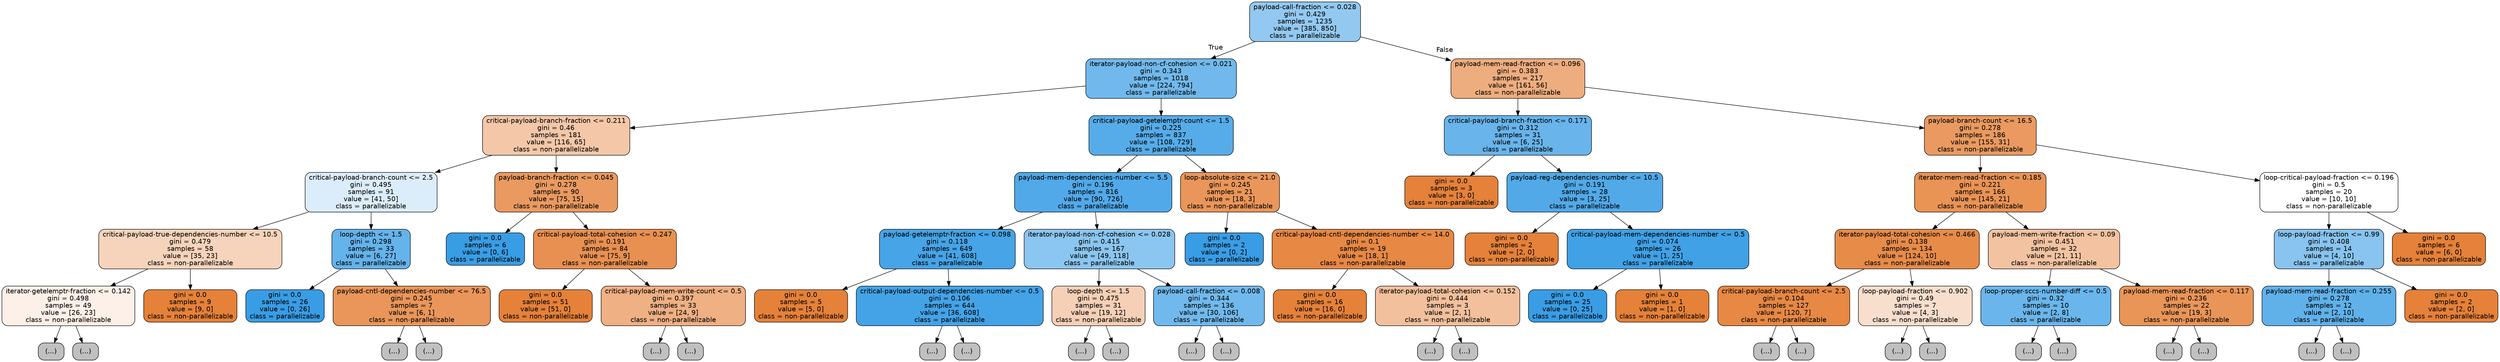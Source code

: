 digraph Tree {
node [shape=box, style="filled, rounded", color="black", fontname=helvetica] ;
edge [fontname=helvetica] ;
0 [label="payload-call-fraction <= 0.028\ngini = 0.429\nsamples = 1235\nvalue = [385, 850]\nclass = parallelizable", fillcolor="#399de58b"] ;
1 [label="iterator-payload-non-cf-cohesion <= 0.021\ngini = 0.343\nsamples = 1018\nvalue = [224, 794]\nclass = parallelizable", fillcolor="#399de5b7"] ;
0 -> 1 [labeldistance=2.5, labelangle=45, headlabel="True"] ;
2 [label="critical-payload-branch-fraction <= 0.211\ngini = 0.46\nsamples = 181\nvalue = [116, 65]\nclass = non-parallelizable", fillcolor="#e5813970"] ;
1 -> 2 ;
3 [label="critical-payload-branch-count <= 2.5\ngini = 0.495\nsamples = 91\nvalue = [41, 50]\nclass = parallelizable", fillcolor="#399de52e"] ;
2 -> 3 ;
4 [label="critical-payload-true-dependencies-number <= 10.5\ngini = 0.479\nsamples = 58\nvalue = [35, 23]\nclass = non-parallelizable", fillcolor="#e5813957"] ;
3 -> 4 ;
5 [label="iterator-getelemptr-fraction <= 0.142\ngini = 0.498\nsamples = 49\nvalue = [26, 23]\nclass = non-parallelizable", fillcolor="#e581391d"] ;
4 -> 5 ;
6 [label="(...)", fillcolor="#C0C0C0"] ;
5 -> 6 ;
15 [label="(...)", fillcolor="#C0C0C0"] ;
5 -> 15 ;
26 [label="gini = 0.0\nsamples = 9\nvalue = [9, 0]\nclass = non-parallelizable", fillcolor="#e58139ff"] ;
4 -> 26 ;
27 [label="loop-depth <= 1.5\ngini = 0.298\nsamples = 33\nvalue = [6, 27]\nclass = parallelizable", fillcolor="#399de5c6"] ;
3 -> 27 ;
28 [label="gini = 0.0\nsamples = 26\nvalue = [0, 26]\nclass = parallelizable", fillcolor="#399de5ff"] ;
27 -> 28 ;
29 [label="payload-cntl-dependencies-number <= 76.5\ngini = 0.245\nsamples = 7\nvalue = [6, 1]\nclass = non-parallelizable", fillcolor="#e58139d4"] ;
27 -> 29 ;
30 [label="(...)", fillcolor="#C0C0C0"] ;
29 -> 30 ;
31 [label="(...)", fillcolor="#C0C0C0"] ;
29 -> 31 ;
32 [label="payload-branch-fraction <= 0.045\ngini = 0.278\nsamples = 90\nvalue = [75, 15]\nclass = non-parallelizable", fillcolor="#e58139cc"] ;
2 -> 32 ;
33 [label="gini = 0.0\nsamples = 6\nvalue = [0, 6]\nclass = parallelizable", fillcolor="#399de5ff"] ;
32 -> 33 ;
34 [label="critical-payload-total-cohesion <= 0.247\ngini = 0.191\nsamples = 84\nvalue = [75, 9]\nclass = non-parallelizable", fillcolor="#e58139e0"] ;
32 -> 34 ;
35 [label="gini = 0.0\nsamples = 51\nvalue = [51, 0]\nclass = non-parallelizable", fillcolor="#e58139ff"] ;
34 -> 35 ;
36 [label="critical-payload-mem-write-count <= 0.5\ngini = 0.397\nsamples = 33\nvalue = [24, 9]\nclass = non-parallelizable", fillcolor="#e581399f"] ;
34 -> 36 ;
37 [label="(...)", fillcolor="#C0C0C0"] ;
36 -> 37 ;
44 [label="(...)", fillcolor="#C0C0C0"] ;
36 -> 44 ;
49 [label="critical-payload-getelemptr-count <= 1.5\ngini = 0.225\nsamples = 837\nvalue = [108, 729]\nclass = parallelizable", fillcolor="#399de5d9"] ;
1 -> 49 ;
50 [label="payload-mem-dependencies-number <= 5.5\ngini = 0.196\nsamples = 816\nvalue = [90, 726]\nclass = parallelizable", fillcolor="#399de5df"] ;
49 -> 50 ;
51 [label="payload-getelemptr-fraction <= 0.098\ngini = 0.118\nsamples = 649\nvalue = [41, 608]\nclass = parallelizable", fillcolor="#399de5ee"] ;
50 -> 51 ;
52 [label="gini = 0.0\nsamples = 5\nvalue = [5, 0]\nclass = non-parallelizable", fillcolor="#e58139ff"] ;
51 -> 52 ;
53 [label="critical-payload-output-dependencies-number <= 0.5\ngini = 0.106\nsamples = 644\nvalue = [36, 608]\nclass = parallelizable", fillcolor="#399de5f0"] ;
51 -> 53 ;
54 [label="(...)", fillcolor="#C0C0C0"] ;
53 -> 54 ;
113 [label="(...)", fillcolor="#C0C0C0"] ;
53 -> 113 ;
130 [label="iterator-payload-non-cf-cohesion <= 0.028\ngini = 0.415\nsamples = 167\nvalue = [49, 118]\nclass = parallelizable", fillcolor="#399de595"] ;
50 -> 130 ;
131 [label="loop-depth <= 1.5\ngini = 0.475\nsamples = 31\nvalue = [19, 12]\nclass = non-parallelizable", fillcolor="#e581395e"] ;
130 -> 131 ;
132 [label="(...)", fillcolor="#C0C0C0"] ;
131 -> 132 ;
135 [label="(...)", fillcolor="#C0C0C0"] ;
131 -> 135 ;
140 [label="payload-call-fraction <= 0.008\ngini = 0.344\nsamples = 136\nvalue = [30, 106]\nclass = parallelizable", fillcolor="#399de5b7"] ;
130 -> 140 ;
141 [label="(...)", fillcolor="#C0C0C0"] ;
140 -> 141 ;
170 [label="(...)", fillcolor="#C0C0C0"] ;
140 -> 170 ;
175 [label="loop-absolute-size <= 21.0\ngini = 0.245\nsamples = 21\nvalue = [18, 3]\nclass = non-parallelizable", fillcolor="#e58139d4"] ;
49 -> 175 ;
176 [label="gini = 0.0\nsamples = 2\nvalue = [0, 2]\nclass = parallelizable", fillcolor="#399de5ff"] ;
175 -> 176 ;
177 [label="critical-payload-cntl-dependencies-number <= 14.0\ngini = 0.1\nsamples = 19\nvalue = [18, 1]\nclass = non-parallelizable", fillcolor="#e58139f1"] ;
175 -> 177 ;
178 [label="gini = 0.0\nsamples = 16\nvalue = [16, 0]\nclass = non-parallelizable", fillcolor="#e58139ff"] ;
177 -> 178 ;
179 [label="iterator-payload-total-cohesion <= 0.152\ngini = 0.444\nsamples = 3\nvalue = [2, 1]\nclass = non-parallelizable", fillcolor="#e581397f"] ;
177 -> 179 ;
180 [label="(...)", fillcolor="#C0C0C0"] ;
179 -> 180 ;
181 [label="(...)", fillcolor="#C0C0C0"] ;
179 -> 181 ;
182 [label="payload-mem-read-fraction <= 0.096\ngini = 0.383\nsamples = 217\nvalue = [161, 56]\nclass = non-parallelizable", fillcolor="#e58139a6"] ;
0 -> 182 [labeldistance=2.5, labelangle=-45, headlabel="False"] ;
183 [label="critical-payload-branch-fraction <= 0.171\ngini = 0.312\nsamples = 31\nvalue = [6, 25]\nclass = parallelizable", fillcolor="#399de5c2"] ;
182 -> 183 ;
184 [label="gini = 0.0\nsamples = 3\nvalue = [3, 0]\nclass = non-parallelizable", fillcolor="#e58139ff"] ;
183 -> 184 ;
185 [label="payload-reg-dependencies-number <= 10.5\ngini = 0.191\nsamples = 28\nvalue = [3, 25]\nclass = parallelizable", fillcolor="#399de5e0"] ;
183 -> 185 ;
186 [label="gini = 0.0\nsamples = 2\nvalue = [2, 0]\nclass = non-parallelizable", fillcolor="#e58139ff"] ;
185 -> 186 ;
187 [label="critical-payload-mem-dependencies-number <= 0.5\ngini = 0.074\nsamples = 26\nvalue = [1, 25]\nclass = parallelizable", fillcolor="#399de5f5"] ;
185 -> 187 ;
188 [label="gini = 0.0\nsamples = 25\nvalue = [0, 25]\nclass = parallelizable", fillcolor="#399de5ff"] ;
187 -> 188 ;
189 [label="gini = 0.0\nsamples = 1\nvalue = [1, 0]\nclass = non-parallelizable", fillcolor="#e58139ff"] ;
187 -> 189 ;
190 [label="payload-branch-count <= 16.5\ngini = 0.278\nsamples = 186\nvalue = [155, 31]\nclass = non-parallelizable", fillcolor="#e58139cc"] ;
182 -> 190 ;
191 [label="iterator-mem-read-fraction <= 0.185\ngini = 0.221\nsamples = 166\nvalue = [145, 21]\nclass = non-parallelizable", fillcolor="#e58139da"] ;
190 -> 191 ;
192 [label="iterator-payload-total-cohesion <= 0.466\ngini = 0.138\nsamples = 134\nvalue = [124, 10]\nclass = non-parallelizable", fillcolor="#e58139ea"] ;
191 -> 192 ;
193 [label="critical-payload-branch-count <= 2.5\ngini = 0.104\nsamples = 127\nvalue = [120, 7]\nclass = non-parallelizable", fillcolor="#e58139f0"] ;
192 -> 193 ;
194 [label="(...)", fillcolor="#C0C0C0"] ;
193 -> 194 ;
211 [label="(...)", fillcolor="#C0C0C0"] ;
193 -> 211 ;
212 [label="loop-payload-fraction <= 0.902\ngini = 0.49\nsamples = 7\nvalue = [4, 3]\nclass = non-parallelizable", fillcolor="#e5813940"] ;
192 -> 212 ;
213 [label="(...)", fillcolor="#C0C0C0"] ;
212 -> 213 ;
216 [label="(...)", fillcolor="#C0C0C0"] ;
212 -> 216 ;
217 [label="payload-mem-write-fraction <= 0.09\ngini = 0.451\nsamples = 32\nvalue = [21, 11]\nclass = non-parallelizable", fillcolor="#e5813979"] ;
191 -> 217 ;
218 [label="loop-proper-sccs-number-diff <= 0.5\ngini = 0.32\nsamples = 10\nvalue = [2, 8]\nclass = parallelizable", fillcolor="#399de5bf"] ;
217 -> 218 ;
219 [label="(...)", fillcolor="#C0C0C0"] ;
218 -> 219 ;
222 [label="(...)", fillcolor="#C0C0C0"] ;
218 -> 222 ;
223 [label="payload-mem-read-fraction <= 0.117\ngini = 0.236\nsamples = 22\nvalue = [19, 3]\nclass = non-parallelizable", fillcolor="#e58139d7"] ;
217 -> 223 ;
224 [label="(...)", fillcolor="#C0C0C0"] ;
223 -> 224 ;
225 [label="(...)", fillcolor="#C0C0C0"] ;
223 -> 225 ;
228 [label="loop-critical-payload-fraction <= 0.196\ngini = 0.5\nsamples = 20\nvalue = [10, 10]\nclass = non-parallelizable", fillcolor="#e5813900"] ;
190 -> 228 ;
229 [label="loop-payload-fraction <= 0.99\ngini = 0.408\nsamples = 14\nvalue = [4, 10]\nclass = parallelizable", fillcolor="#399de599"] ;
228 -> 229 ;
230 [label="payload-mem-read-fraction <= 0.255\ngini = 0.278\nsamples = 12\nvalue = [2, 10]\nclass = parallelizable", fillcolor="#399de5cc"] ;
229 -> 230 ;
231 [label="(...)", fillcolor="#C0C0C0"] ;
230 -> 231 ;
234 [label="(...)", fillcolor="#C0C0C0"] ;
230 -> 234 ;
235 [label="gini = 0.0\nsamples = 2\nvalue = [2, 0]\nclass = non-parallelizable", fillcolor="#e58139ff"] ;
229 -> 235 ;
236 [label="gini = 0.0\nsamples = 6\nvalue = [6, 0]\nclass = non-parallelizable", fillcolor="#e58139ff"] ;
228 -> 236 ;
}